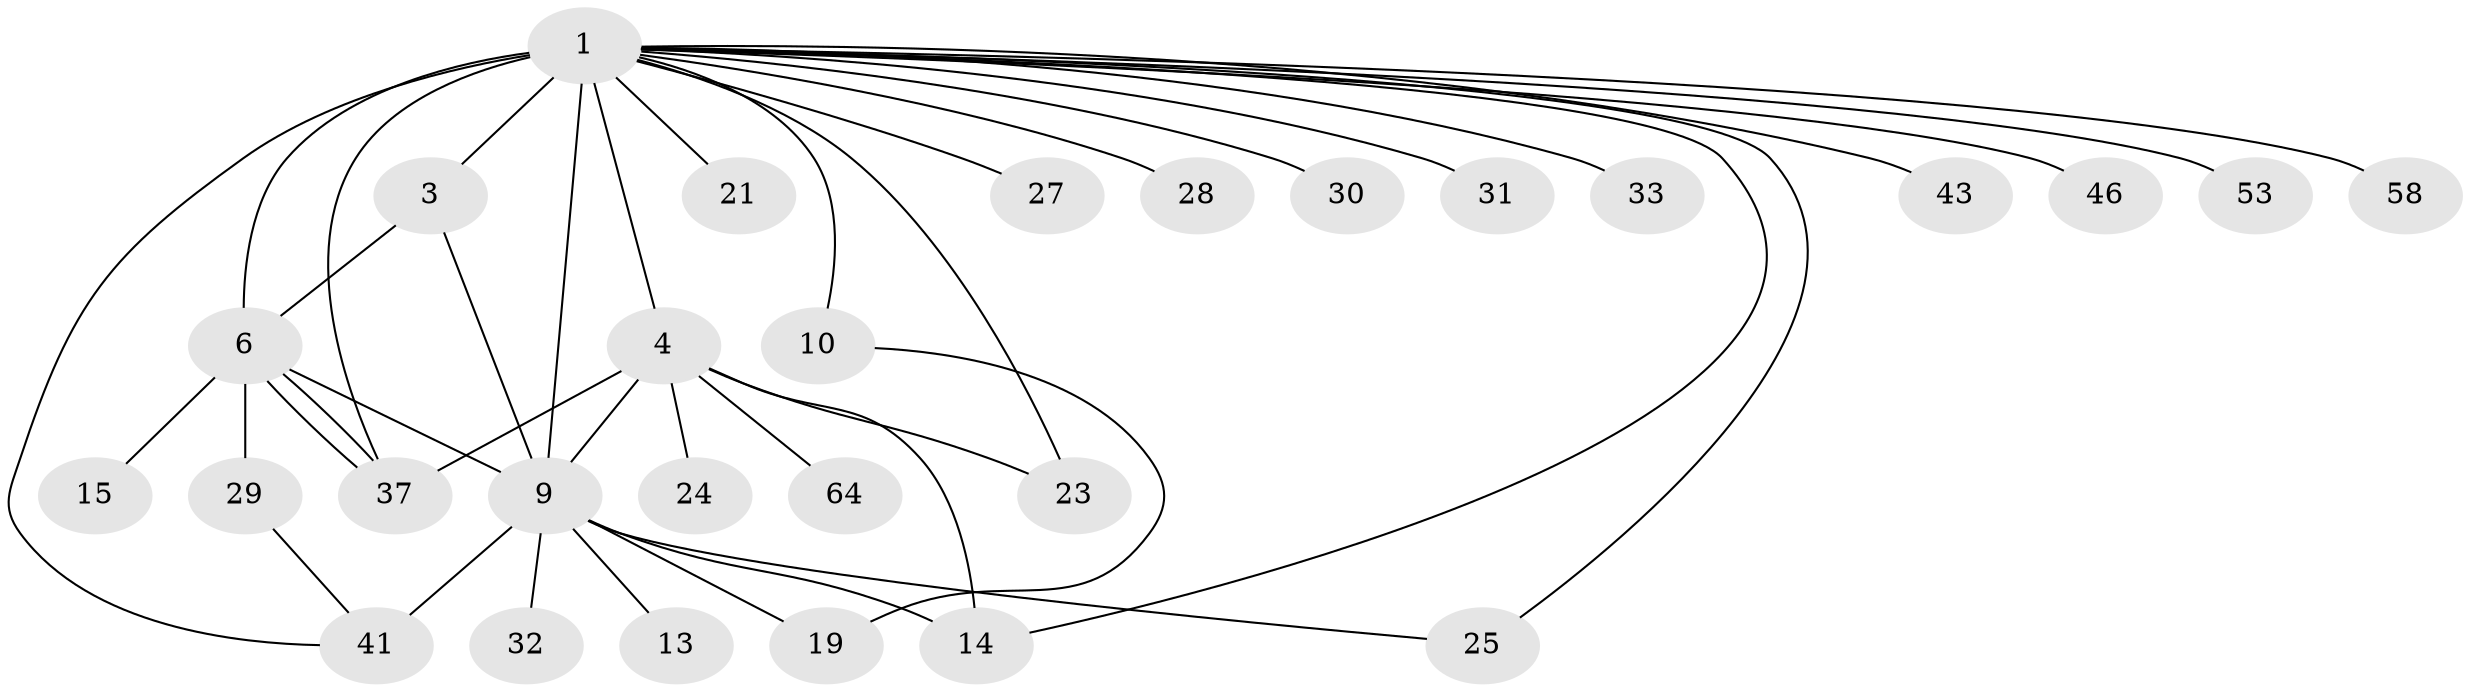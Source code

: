 // original degree distribution, {9: 0.028169014084507043, 3: 0.11267605633802817, 8: 0.014084507042253521, 1: 0.4788732394366197, 12: 0.014084507042253521, 13: 0.014084507042253521, 4: 0.07042253521126761, 11: 0.014084507042253521, 2: 0.16901408450704225, 19: 0.014084507042253521, 15: 0.014084507042253521, 6: 0.028169014084507043, 7: 0.014084507042253521, 5: 0.014084507042253521}
// Generated by graph-tools (version 1.1) at 2025/18/03/04/25 18:18:14]
// undirected, 28 vertices, 41 edges
graph export_dot {
graph [start="1"]
  node [color=gray90,style=filled];
  1 [super="+8+34+2"];
  3 [super="+26"];
  4 [super="+16"];
  6 [super="+22+12+38"];
  9 [super="+39+47+44+11"];
  10;
  13;
  14;
  15;
  19;
  21;
  23;
  24;
  25 [super="+50"];
  27;
  28;
  29 [super="+63"];
  30;
  31;
  32;
  33;
  37 [super="+70+49"];
  41;
  43;
  46;
  53;
  58;
  64;
  1 -- 3;
  1 -- 4;
  1 -- 6 [weight=3];
  1 -- 21;
  1 -- 27;
  1 -- 9 [weight=10];
  1 -- 10;
  1 -- 14;
  1 -- 23;
  1 -- 25;
  1 -- 28 [weight=2];
  1 -- 30;
  1 -- 31;
  1 -- 33;
  1 -- 37;
  1 -- 41;
  1 -- 43;
  1 -- 46;
  1 -- 53;
  1 -- 58;
  3 -- 9 [weight=2];
  3 -- 6 [weight=2];
  4 -- 9 [weight=2];
  4 -- 14;
  4 -- 23;
  4 -- 24;
  4 -- 64;
  4 -- 37;
  6 -- 15;
  6 -- 29;
  6 -- 37;
  6 -- 37;
  6 -- 9 [weight=3];
  9 -- 32;
  9 -- 25;
  9 -- 41 [weight=3];
  9 -- 13;
  9 -- 14;
  9 -- 19;
  10 -- 19;
  29 -- 41;
}

